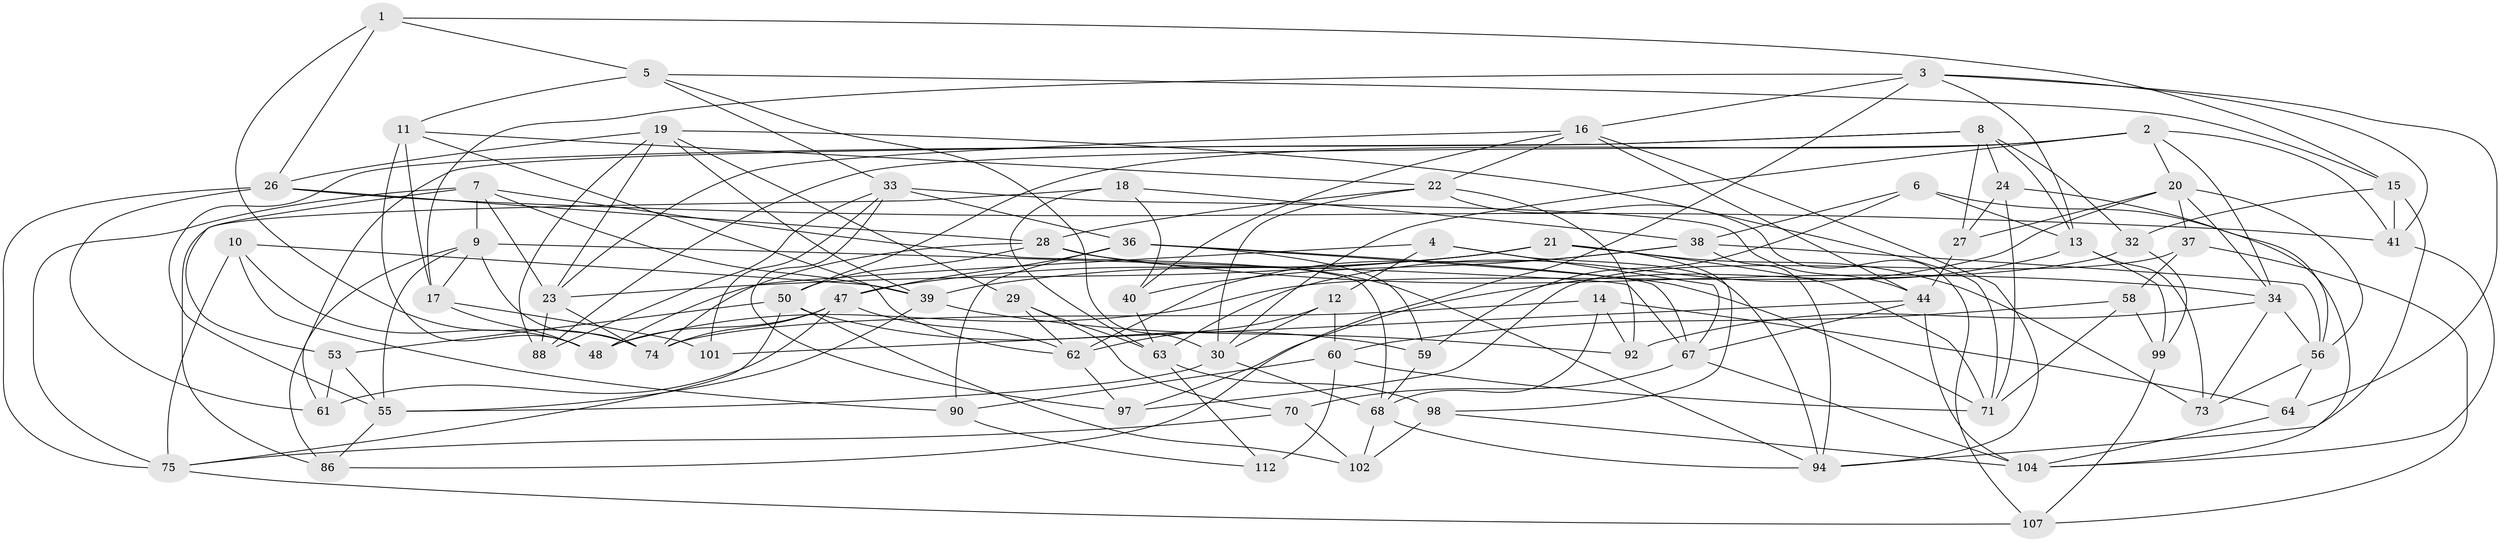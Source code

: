 // original degree distribution, {4: 1.0}
// Generated by graph-tools (version 1.1) at 2025/11/02/27/25 16:11:44]
// undirected, 72 vertices, 181 edges
graph export_dot {
graph [start="1"]
  node [color=gray90,style=filled];
  1;
  2 [super="+31"];
  3 [super="+25"];
  4;
  5 [super="+91"];
  6;
  7 [super="+110"];
  8 [super="+51"];
  9 [super="+96"];
  10;
  11 [super="+46"];
  12;
  13 [super="+52"];
  14;
  15 [super="+43"];
  16 [super="+78"];
  17 [super="+54"];
  18;
  19 [super="+100"];
  20 [super="+72"];
  21 [super="+87"];
  22 [super="+42"];
  23 [super="+80"];
  24;
  26 [super="+35"];
  27;
  28 [super="+57"];
  29;
  30 [super="+49"];
  32;
  33 [super="+66"];
  34 [super="+45"];
  36 [super="+79"];
  37;
  38 [super="+85"];
  39 [super="+108"];
  40;
  41 [super="+84"];
  44 [super="+89"];
  47 [super="+69"];
  48 [super="+76"];
  50 [super="+109"];
  53;
  55 [super="+93"];
  56 [super="+81"];
  58;
  59;
  60 [super="+113"];
  61;
  62 [super="+111"];
  63 [super="+65"];
  64;
  67 [super="+105"];
  68 [super="+82"];
  70;
  71 [super="+83"];
  73;
  74 [super="+77"];
  75 [super="+103"];
  86;
  88;
  90;
  92;
  94 [super="+95"];
  97;
  98;
  99;
  101;
  102;
  104 [super="+106"];
  107;
  112;
  1 -- 15;
  1 -- 26;
  1 -- 74;
  1 -- 5;
  2 -- 88;
  2 -- 34;
  2 -- 20;
  2 -- 30;
  2 -- 50;
  2 -- 41;
  3 -- 64;
  3 -- 86;
  3 -- 17;
  3 -- 16;
  3 -- 13;
  3 -- 41;
  4 -- 12;
  4 -- 67;
  4 -- 48;
  4 -- 94;
  5 -- 11 [weight=2];
  5 -- 33;
  5 -- 30;
  5 -- 15;
  6 -- 59;
  6 -- 38;
  6 -- 104;
  6 -- 13;
  7 -- 9;
  7 -- 75;
  7 -- 39;
  7 -- 23;
  7 -- 68;
  7 -- 53;
  8 -- 27;
  8 -- 24;
  8 -- 32;
  8 -- 13;
  8 -- 86;
  8 -- 55;
  9 -- 61;
  9 -- 67;
  9 -- 74;
  9 -- 17;
  9 -- 55;
  10 -- 48;
  10 -- 90;
  10 -- 75;
  10 -- 39;
  11 -- 48;
  11 -- 62;
  11 -- 17;
  11 -- 22;
  12 -- 60;
  12 -- 30;
  12 -- 62;
  13 -- 73;
  13 -- 97;
  13 -- 99;
  14 -- 92;
  14 -- 64;
  14 -- 74;
  14 -- 68;
  15 -- 41 [weight=2];
  15 -- 32;
  15 -- 94;
  16 -- 40;
  16 -- 94;
  16 -- 22;
  16 -- 23;
  16 -- 44;
  17 -- 101 [weight=2];
  17 -- 48;
  18 -- 63;
  18 -- 40;
  18 -- 86;
  18 -- 38;
  19 -- 26;
  19 -- 88;
  19 -- 29;
  19 -- 23;
  19 -- 39;
  19 -- 71;
  20 -- 27;
  20 -- 56;
  20 -- 37;
  20 -- 63;
  20 -- 34;
  21 -- 98;
  21 -- 23;
  21 -- 73;
  21 -- 39;
  21 -- 71;
  21 -- 47;
  22 -- 92;
  22 -- 107;
  22 -- 28;
  22 -- 30;
  23 -- 88;
  23 -- 74;
  24 -- 56;
  24 -- 27;
  24 -- 71;
  26 -- 41;
  26 -- 75;
  26 -- 28;
  26 -- 61;
  27 -- 44;
  28 -- 34;
  28 -- 50;
  28 -- 94;
  28 -- 74;
  29 -- 70;
  29 -- 62;
  29 -- 63;
  30 -- 55;
  30 -- 68;
  32 -- 99;
  32 -- 48;
  33 -- 101;
  33 -- 36;
  33 -- 88;
  33 -- 97;
  33 -- 44;
  34 -- 56;
  34 -- 73;
  34 -- 92;
  36 -- 59;
  36 -- 90;
  36 -- 67;
  36 -- 47;
  36 -- 71;
  37 -- 97;
  37 -- 107;
  37 -- 58;
  38 -- 94;
  38 -- 40;
  38 -- 62;
  38 -- 56;
  39 -- 55;
  39 -- 92;
  40 -- 63;
  41 -- 104;
  44 -- 67;
  44 -- 104;
  44 -- 101;
  47 -- 48;
  47 -- 74;
  47 -- 61;
  47 -- 62;
  50 -- 102;
  50 -- 59;
  50 -- 53;
  50 -- 75;
  53 -- 61;
  53 -- 55;
  55 -- 86;
  56 -- 64;
  56 -- 73;
  58 -- 99;
  58 -- 71;
  58 -- 60;
  59 -- 68;
  60 -- 112 [weight=2];
  60 -- 90;
  60 -- 71;
  62 -- 97;
  63 -- 98;
  63 -- 112;
  64 -- 104;
  67 -- 70;
  67 -- 104;
  68 -- 102;
  68 -- 94;
  70 -- 75;
  70 -- 102;
  75 -- 107;
  90 -- 112;
  98 -- 104;
  98 -- 102;
  99 -- 107;
}
